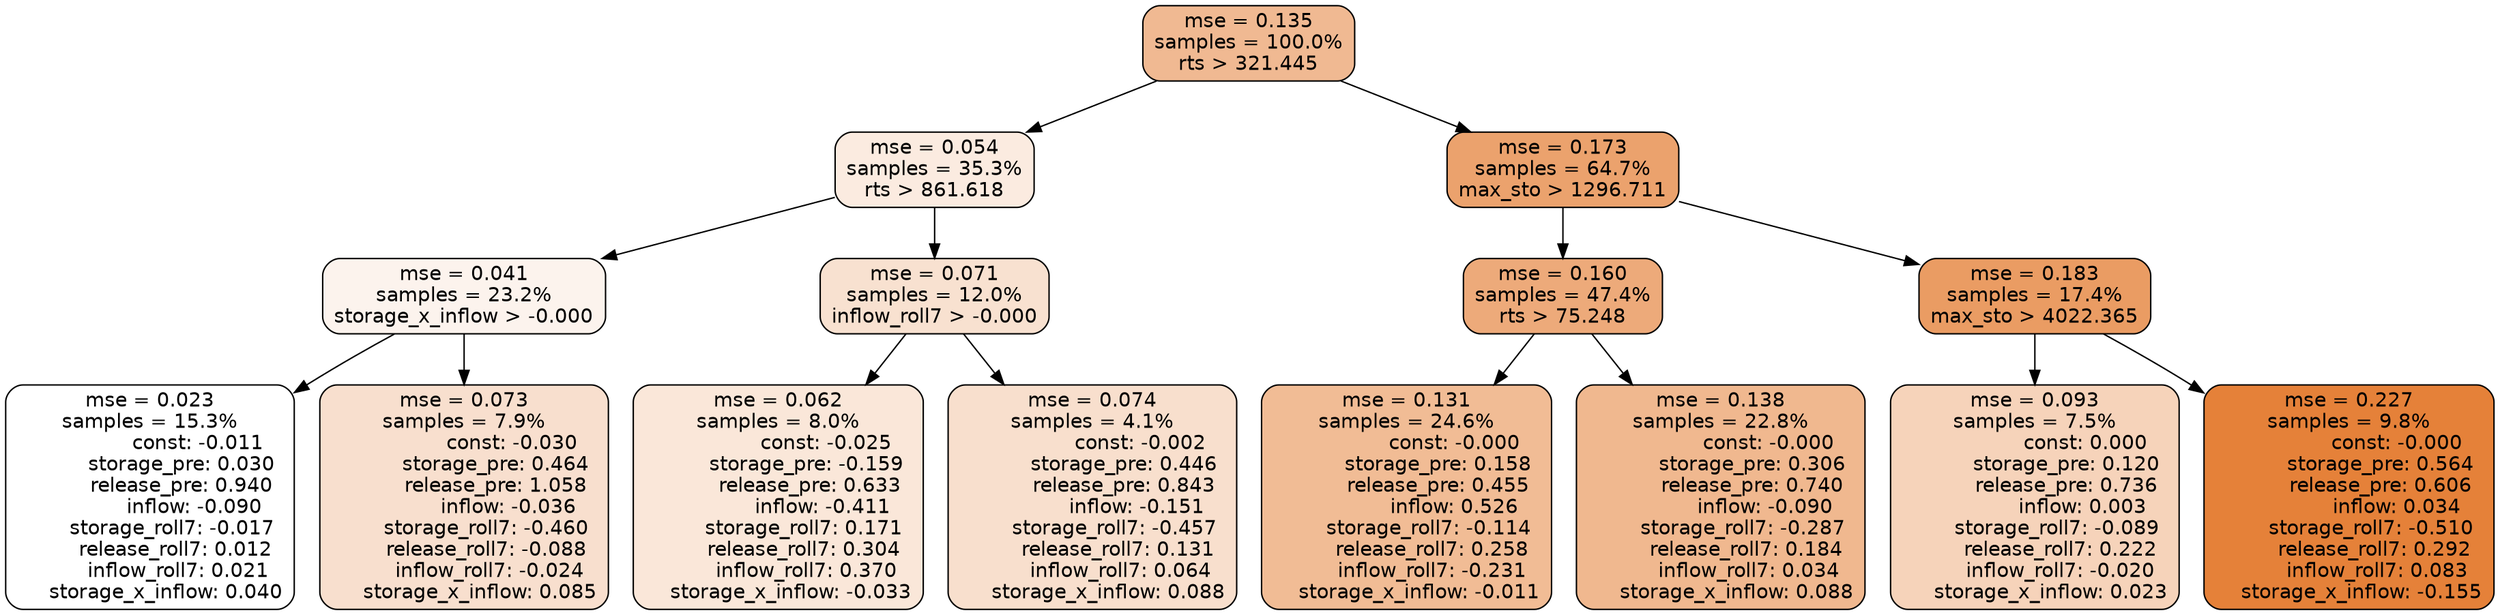digraph tree {
node [shape=rectangle, style="filled, rounded", color="black", fontname=helvetica] ;
edge [fontname=helvetica] ;
	"0" [label="mse = 0.135
samples = 100.0%
rts > 321.445", fillcolor="#f0b992"]
	"8" [label="mse = 0.054
samples = 35.3%
rts > 861.618", fillcolor="#fbebe0"]
	"1" [label="mse = 0.173
samples = 64.7%
max_sto > 1296.711", fillcolor="#eba26d"]
	"9" [label="mse = 0.041
samples = 23.2%
storage_x_inflow > -0.000", fillcolor="#fcf3ed"]
	"12" [label="mse = 0.071
samples = 12.0%
inflow_roll7 > -0.000", fillcolor="#f8e1d0"]
	"2" [label="mse = 0.160
samples = 47.4%
rts > 75.248", fillcolor="#edaa7a"]
	"5" [label="mse = 0.183
samples = 17.4%
max_sto > 4022.365", fillcolor="#ea9c63"]
	"10" [label="mse = 0.023
samples = 15.3%
               const: -0.011
          storage_pre: 0.030
          release_pre: 0.940
              inflow: -0.090
       storage_roll7: -0.017
        release_roll7: 0.012
         inflow_roll7: 0.021
     storage_x_inflow: 0.040", fillcolor="#ffffff"]
	"11" [label="mse = 0.073
samples = 7.9%
               const: -0.030
          storage_pre: 0.464
          release_pre: 1.058
              inflow: -0.036
       storage_roll7: -0.460
       release_roll7: -0.088
        inflow_roll7: -0.024
     storage_x_inflow: 0.085", fillcolor="#f8dfce"]
	"13" [label="mse = 0.062
samples = 8.0%
               const: -0.025
         storage_pre: -0.159
          release_pre: 0.633
              inflow: -0.411
        storage_roll7: 0.171
        release_roll7: 0.304
         inflow_roll7: 0.370
    storage_x_inflow: -0.033", fillcolor="#fae7d9"]
	"14" [label="mse = 0.074
samples = 4.1%
               const: -0.002
          storage_pre: 0.446
          release_pre: 0.843
              inflow: -0.151
       storage_roll7: -0.457
        release_roll7: 0.131
         inflow_roll7: 0.064
     storage_x_inflow: 0.088", fillcolor="#f8dfcd"]
	"3" [label="mse = 0.131
samples = 24.6%
               const: -0.000
          storage_pre: 0.158
          release_pre: 0.455
               inflow: 0.526
       storage_roll7: -0.114
        release_roll7: 0.258
        inflow_roll7: -0.231
    storage_x_inflow: -0.011", fillcolor="#f1bc95"]
	"4" [label="mse = 0.138
samples = 22.8%
               const: -0.000
          storage_pre: 0.306
          release_pre: 0.740
              inflow: -0.090
       storage_roll7: -0.287
        release_roll7: 0.184
         inflow_roll7: 0.034
     storage_x_inflow: 0.088", fillcolor="#f0b88f"]
	"7" [label="mse = 0.093
samples = 7.5%
                const: 0.000
          storage_pre: 0.120
          release_pre: 0.736
               inflow: 0.003
       storage_roll7: -0.089
        release_roll7: 0.222
        inflow_roll7: -0.020
     storage_x_inflow: 0.023", fillcolor="#f6d3ba"]
	"6" [label="mse = 0.227
samples = 9.8%
               const: -0.000
          storage_pre: 0.564
          release_pre: 0.606
               inflow: 0.034
       storage_roll7: -0.510
        release_roll7: 0.292
         inflow_roll7: 0.083
    storage_x_inflow: -0.155", fillcolor="#e58139"]

	"0" -> "1"
	"0" -> "8"
	"8" -> "9"
	"8" -> "12"
	"1" -> "2"
	"1" -> "5"
	"9" -> "10"
	"9" -> "11"
	"12" -> "13"
	"12" -> "14"
	"2" -> "3"
	"2" -> "4"
	"5" -> "6"
	"5" -> "7"
}